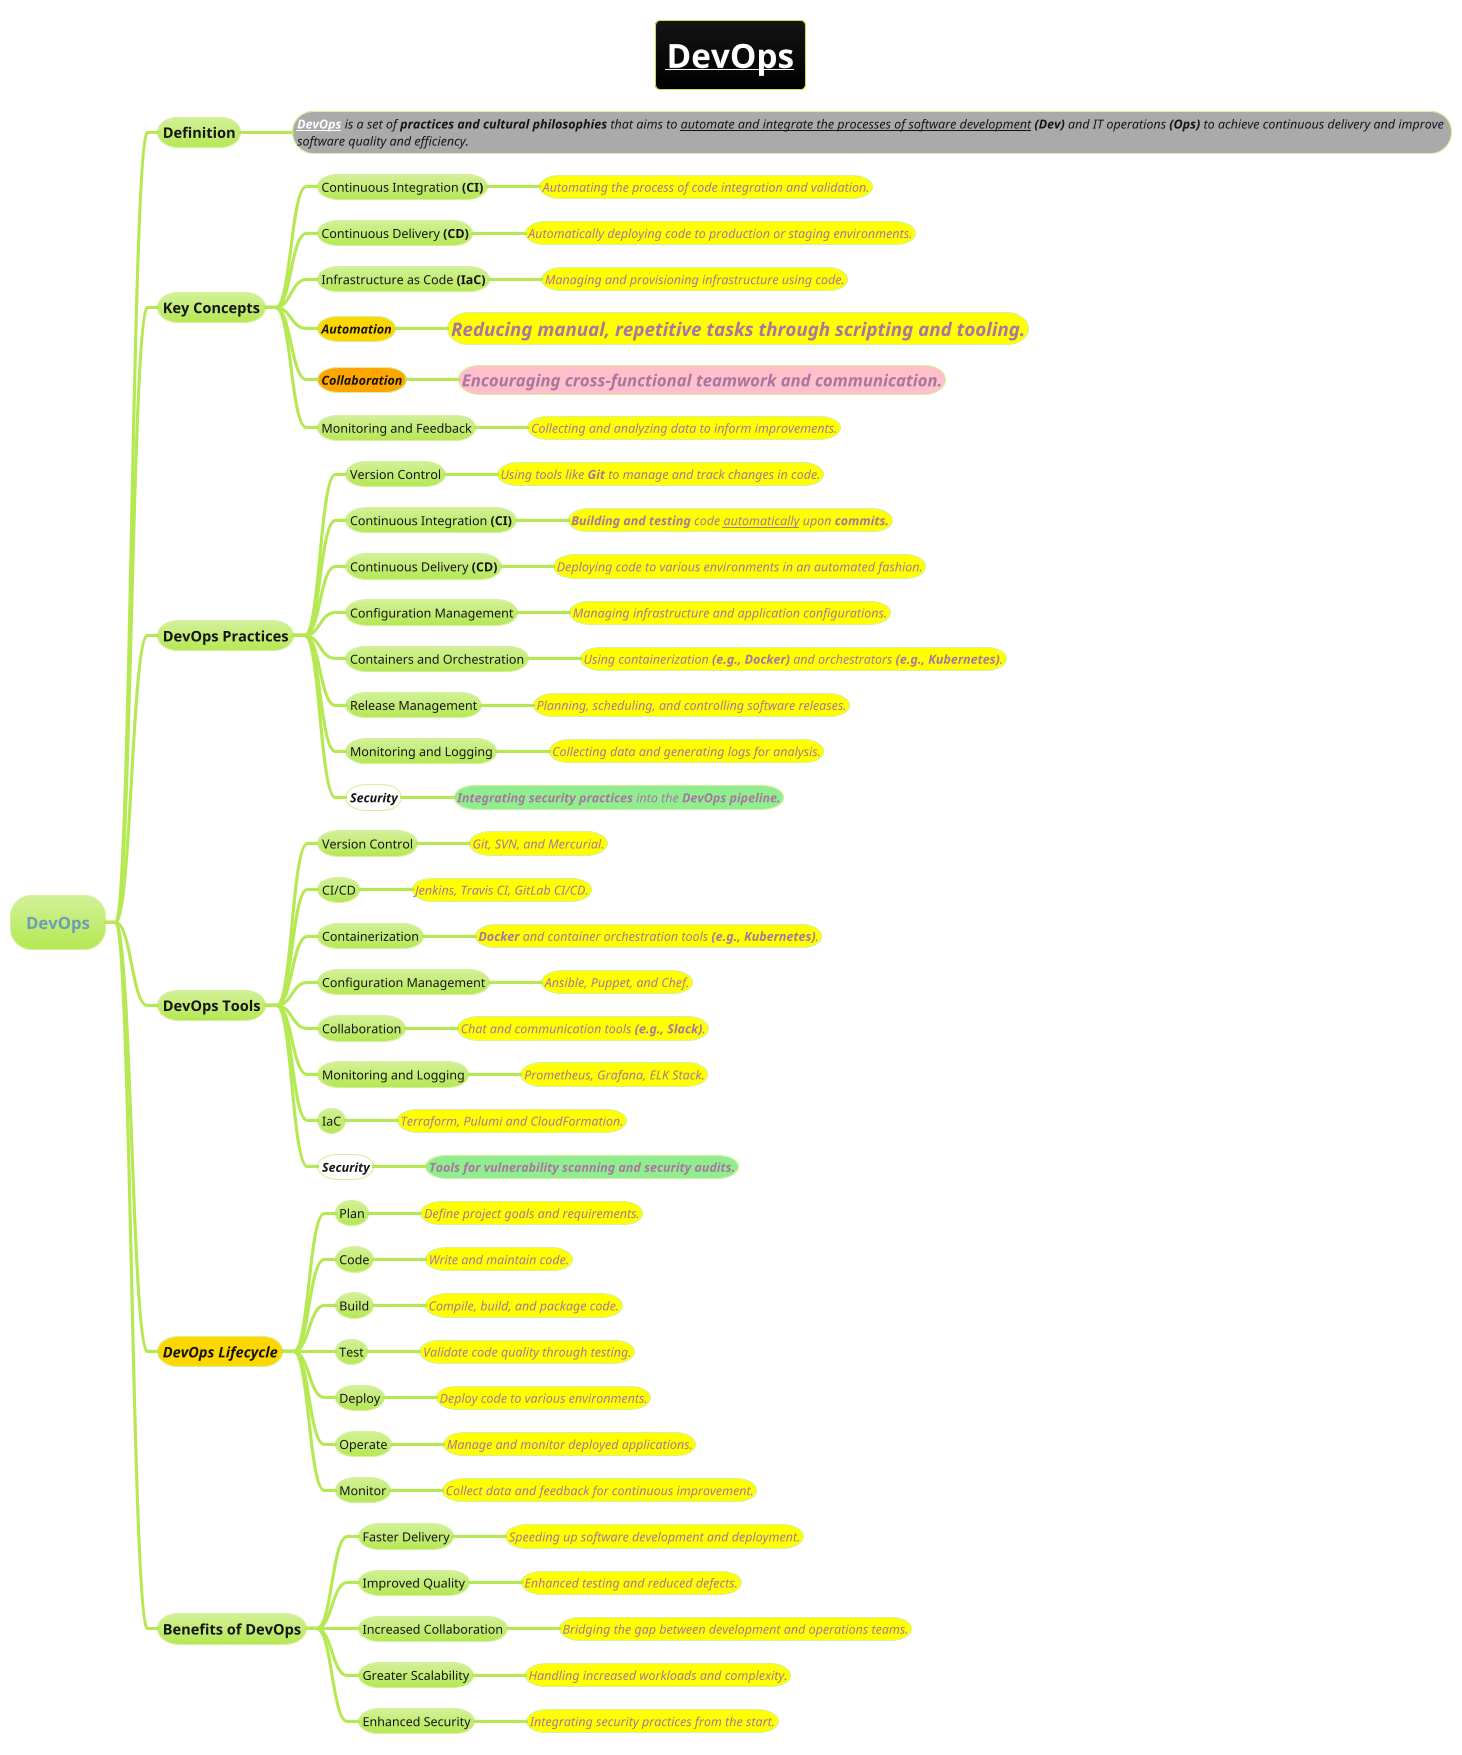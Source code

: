 @startmindmap
title =__**[[devops.puml DevOps]]**__
!theme hacker

* DevOps
** Definition
***[#a] <i><size:12>**[[devops.puml DevOps]]** is a set of **practices and cultural philosophies** that aims to __automate and integrate the processes of software development__ **(Dev)** and IT operations **(Ops)** to achieve continuous delivery and improve \n<size:12>//software quality and efficiency.//

** Key Concepts
*** Continuous Integration **(CI)**
****[#yellow] <i><size:12>Automating the process of code integration and validation.
*** Continuous Delivery **(CD)**
****[#yellow] <i><size:12>Automatically deploying code to production or staging environments.
*** Infrastructure as Code **(IaC)**
****[#yellow] <i><size:12>Managing and provisioning infrastructure using code.
***[#gold] <i>**Automation**
****[#yellow] <i><size:18>**Reducing manual, repetitive tasks through scripting and tooling.**
***[#orange] <i>**Collaboration**
****[#pink] <i><size:16>**Encouraging cross-functional teamwork and communication.**
*** Monitoring and Feedback
****[#yellow] <i><size:12>Collecting and analyzing data to inform improvements.

** DevOps Practices
*** Version Control
****[#yellow] <i><size:12>Using tools like **Git** to manage and track changes in code.
*** Continuous Integration **(CI)**
****[#yellow] <i><size:12>**Building and testing** code __automatically__ upon **commits.**
*** Continuous Delivery **(CD)**
****[#yellow] <i><size:12>Deploying code to various environments in an automated fashion.
*** Configuration Management
****[#yellow] <i><size:12>Managing infrastructure and application configurations.
*** Containers and Orchestration
****[#yellow] <i><size:12>Using containerization **(e.g., Docker)** and orchestrators **(e.g., Kubernetes)**.
*** Release Management
****[#yellow] <i><size:12>Planning, scheduling, and controlling software releases.
*** Monitoring and Logging
****[#yellow] <i><size:12>Collecting data and generating logs for analysis.
***[#white] <i><size:12>**Security**
****[#lightgreen] <i><size:12>**Integrating security practices** into the **DevOps pipeline.**

** DevOps Tools
*** Version Control
****[#yellow] <i><size:12>Git, SVN, and Mercurial.
*** CI/CD
****[#yellow] <i><size:12>Jenkins, Travis CI, GitLab CI/CD.
*** Containerization
****[#yellow] <i><size:12>**Docker** and container orchestration tools **(e.g., Kubernetes)**.
*** Configuration Management
****[#yellow] <i><size:12>Ansible, Puppet, and Chef.
*** Collaboration
****[#yellow] <i><size:12>Chat and communication tools **(e.g., Slack)**.
*** Monitoring and Logging
****[#yellow] <i><size:12>Prometheus, Grafana, ELK Stack.
*** IaC
****[#yellow] <i><size:12>Terraform, Pulumi and CloudFormation.
***[#white] <i><size:12>**Security**
****[#lightgreen] <i><size:12>**Tools for vulnerability scanning and security audits.**

**[#gold] <i>DevOps Lifecycle
*** Plan
****[#yellow] <i><size:12>Define project goals and requirements.
*** Code
****[#yellow] <i><size:12>Write and maintain code.
*** Build
****[#yellow] <i><size:12>Compile, build, and package code.
*** Test
****[#yellow] <i><size:12>Validate code quality through testing.
*** Deploy
****[#yellow] <i><size:12>Deploy code to various environments.
*** Operate
****[#yellow] <i><size:12>Manage and monitor deployed applications.
*** Monitor
****[#yellow] <i><size:12>Collect data and feedback for continuous improvement.

** Benefits of DevOps
*** Faster Delivery
****[#yellow] <i><size:12>Speeding up software development and deployment.
*** Improved Quality
****[#yellow] <i><size:12>Enhanced testing and reduced defects.
*** Increased Collaboration
****[#yellow] <i><size:12>Bridging the gap between development and operations teams.
*** Greater Scalability
****[#yellow] <i><size:12>Handling increased workloads and complexity.
*** Enhanced Security
****[#yellow] <i><size:12>Integrating security practices from the start.

@endmindmap
